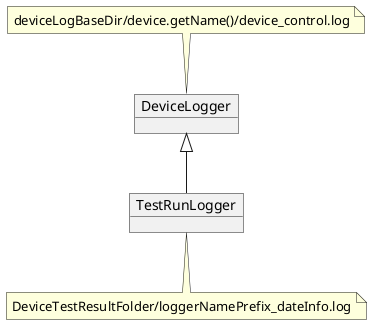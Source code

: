 @startuml
'https://plantuml.com/class-diagram

object DeviceLogger
note top of DeviceLogger
deviceLogBaseDir/device.getName()/device_control.log
end note

object TestRunLogger
note bottom of TestRunLogger
DeviceTestResultFolder/loggerNamePrefix_dateInfo.log
end note

TestRunLogger -u-|> DeviceLogger
@enduml

@startuml loggers
EachTestDevice *--> DeviceLogger
EachTestTaskOnEachTargetDevice *--> TaskOnDeviceLogger
EachTestTaskOnEachTargetDevice *--> LogcatLogger
@enduml